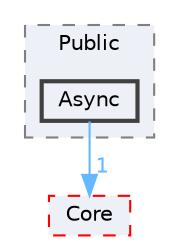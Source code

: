digraph "Async"
{
 // INTERACTIVE_SVG=YES
 // LATEX_PDF_SIZE
  bgcolor="transparent";
  edge [fontname=Helvetica,fontsize=10,labelfontname=Helvetica,labelfontsize=10];
  node [fontname=Helvetica,fontsize=10,shape=box,height=0.2,width=0.4];
  compound=true
  subgraph clusterdir_0c0827902e2ee888b2900676fadb6dfe {
    graph [ bgcolor="#edf0f7", pencolor="grey50", label="Public", fontname=Helvetica,fontsize=10 style="filled,dashed", URL="dir_0c0827902e2ee888b2900676fadb6dfe.html",tooltip=""]
  dir_bcd4dd1945e206d4216746dd191b8c22 [label="Async", fillcolor="#edf0f7", color="grey25", style="filled,bold", URL="dir_bcd4dd1945e206d4216746dd191b8c22.html",tooltip=""];
  }
  dir_0e6cddcc9caa1238c7f3774224afaa45 [label="Core", fillcolor="#edf0f7", color="red", style="filled,dashed", URL="dir_0e6cddcc9caa1238c7f3774224afaa45.html",tooltip=""];
  dir_bcd4dd1945e206d4216746dd191b8c22->dir_0e6cddcc9caa1238c7f3774224afaa45 [headlabel="1", labeldistance=1.5 headhref="dir_000067_000266.html" href="dir_000067_000266.html" color="steelblue1" fontcolor="steelblue1"];
}
